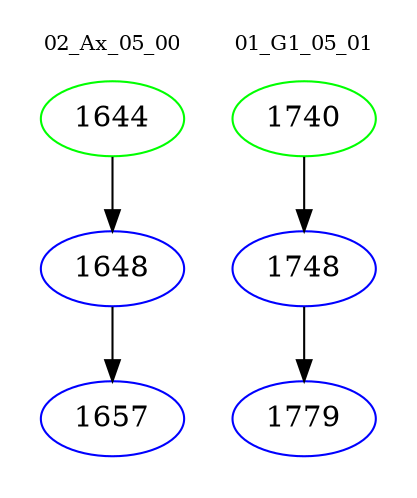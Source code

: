 digraph{
subgraph cluster_0 {
color = white
label = "02_Ax_05_00";
fontsize=10;
T0_1644 [label="1644", color="green"]
T0_1644 -> T0_1648 [color="black"]
T0_1648 [label="1648", color="blue"]
T0_1648 -> T0_1657 [color="black"]
T0_1657 [label="1657", color="blue"]
}
subgraph cluster_1 {
color = white
label = "01_G1_05_01";
fontsize=10;
T1_1740 [label="1740", color="green"]
T1_1740 -> T1_1748 [color="black"]
T1_1748 [label="1748", color="blue"]
T1_1748 -> T1_1779 [color="black"]
T1_1779 [label="1779", color="blue"]
}
}
